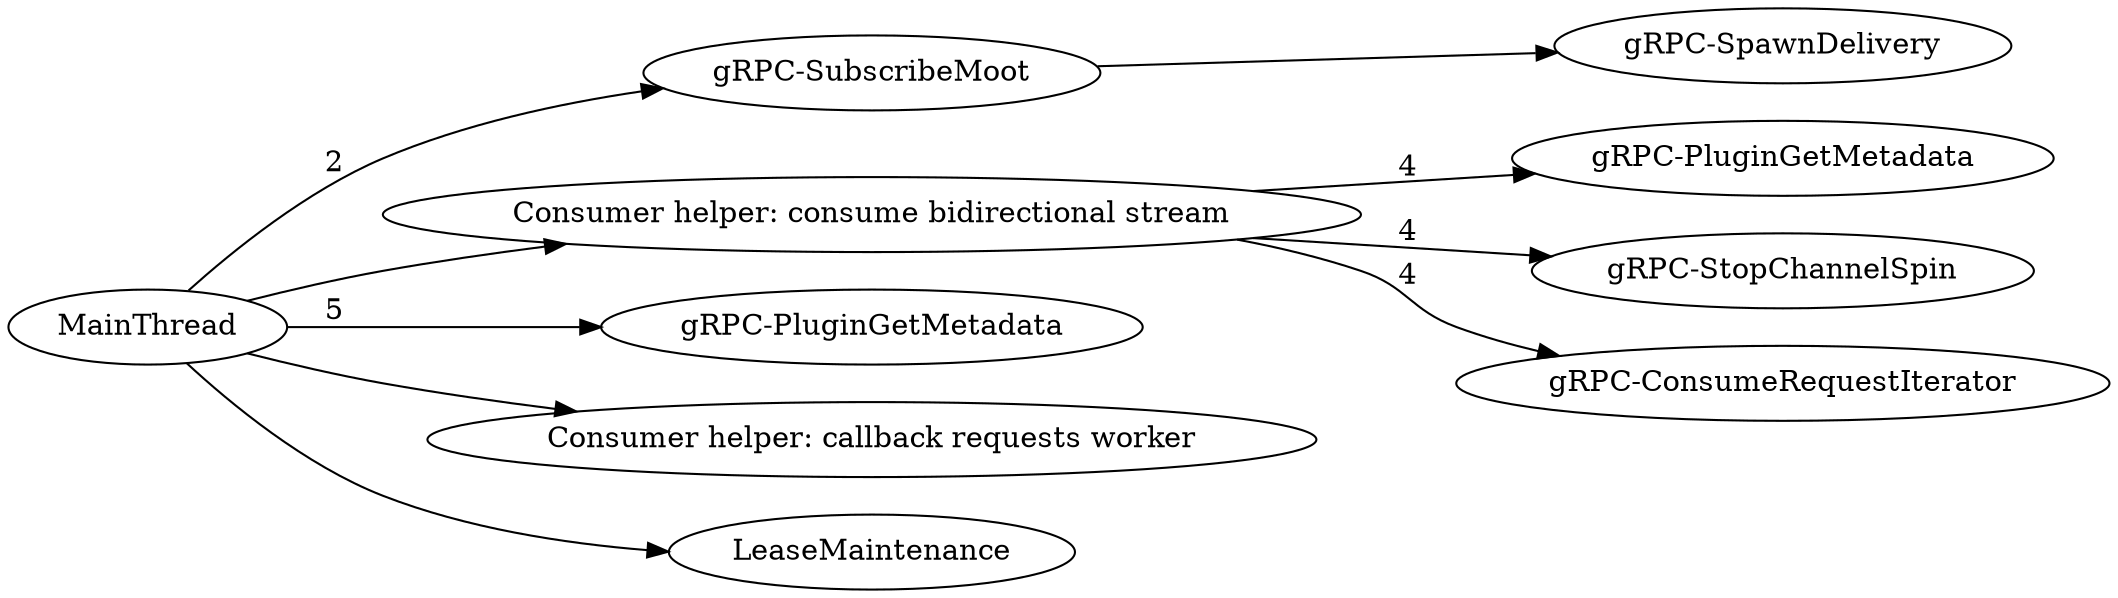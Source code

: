 digraph G {
rankdir=LR;
subgraph  {
subgraph  {
}

"Thread-gRPC-SubscribeMoot" -> "Thread-gRPC-SpawnDelivery";
}

subgraph  {
}

subgraph  {
}

subgraph  {
subgraph  {
}

subgraph  {
}

subgraph  {
}

"Consumer helper: consume bidirectional stream" -> "Thread-gRPC-PluginGetMetadata++"  [label=4];
"Consumer helper: consume bidirectional stream" -> "Thread-gRPC-StopChannelSpin"  [label=4];
"Consumer helper: consume bidirectional stream" -> "Thread-gRPC-ConsumeRequestIterator"  [label=4];
}

subgraph  {
}

MainThread -> "Thread-gRPC-SubscribeMoot"  [label=2];
MainThread -> "Thread-gRPC-PluginGetMetadata"  [label=5];
MainThread -> "Consumer helper: callback requests worker";
MainThread -> "Consumer helper: consume bidirectional stream";
MainThread -> "Thread-LeaseMaintenance";
"Thread-gRPC-SubscribeMoot" [label="gRPC-SubscribeMoot"];
"Thread-gRPC-SpawnDelivery" [label="gRPC-SpawnDelivery"];
"Thread-LeaseMaintenance" [label=LeaseMaintenance];
"Thread-gRPC-PluginGetMetadata++" [label="gRPC-PluginGetMetadata"];
"Thread-gRPC-StopChannelSpin" [label="gRPC-StopChannelSpin"];
"Thread-gRPC-PluginGetMetadata" [label="gRPC-PluginGetMetadata"];
"Thread-gRPC-ConsumeRequestIterator" [label="gRPC-ConsumeRequestIterator"];
}
